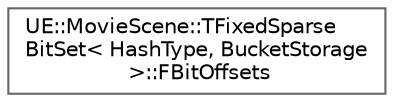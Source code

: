 digraph "Graphical Class Hierarchy"
{
 // INTERACTIVE_SVG=YES
 // LATEX_PDF_SIZE
  bgcolor="transparent";
  edge [fontname=Helvetica,fontsize=10,labelfontname=Helvetica,labelfontsize=10];
  node [fontname=Helvetica,fontsize=10,shape=box,height=0.2,width=0.4];
  rankdir="LR";
  Node0 [id="Node000000",label="UE::MovieScene::TFixedSparse\lBitSet\< HashType, BucketStorage\l \>::FBitOffsets",height=0.2,width=0.4,color="grey40", fillcolor="white", style="filled",URL="$d9/d00/structUE_1_1MovieScene_1_1TFixedSparseBitSet_1_1FBitOffsets.html",tooltip=" "];
}
